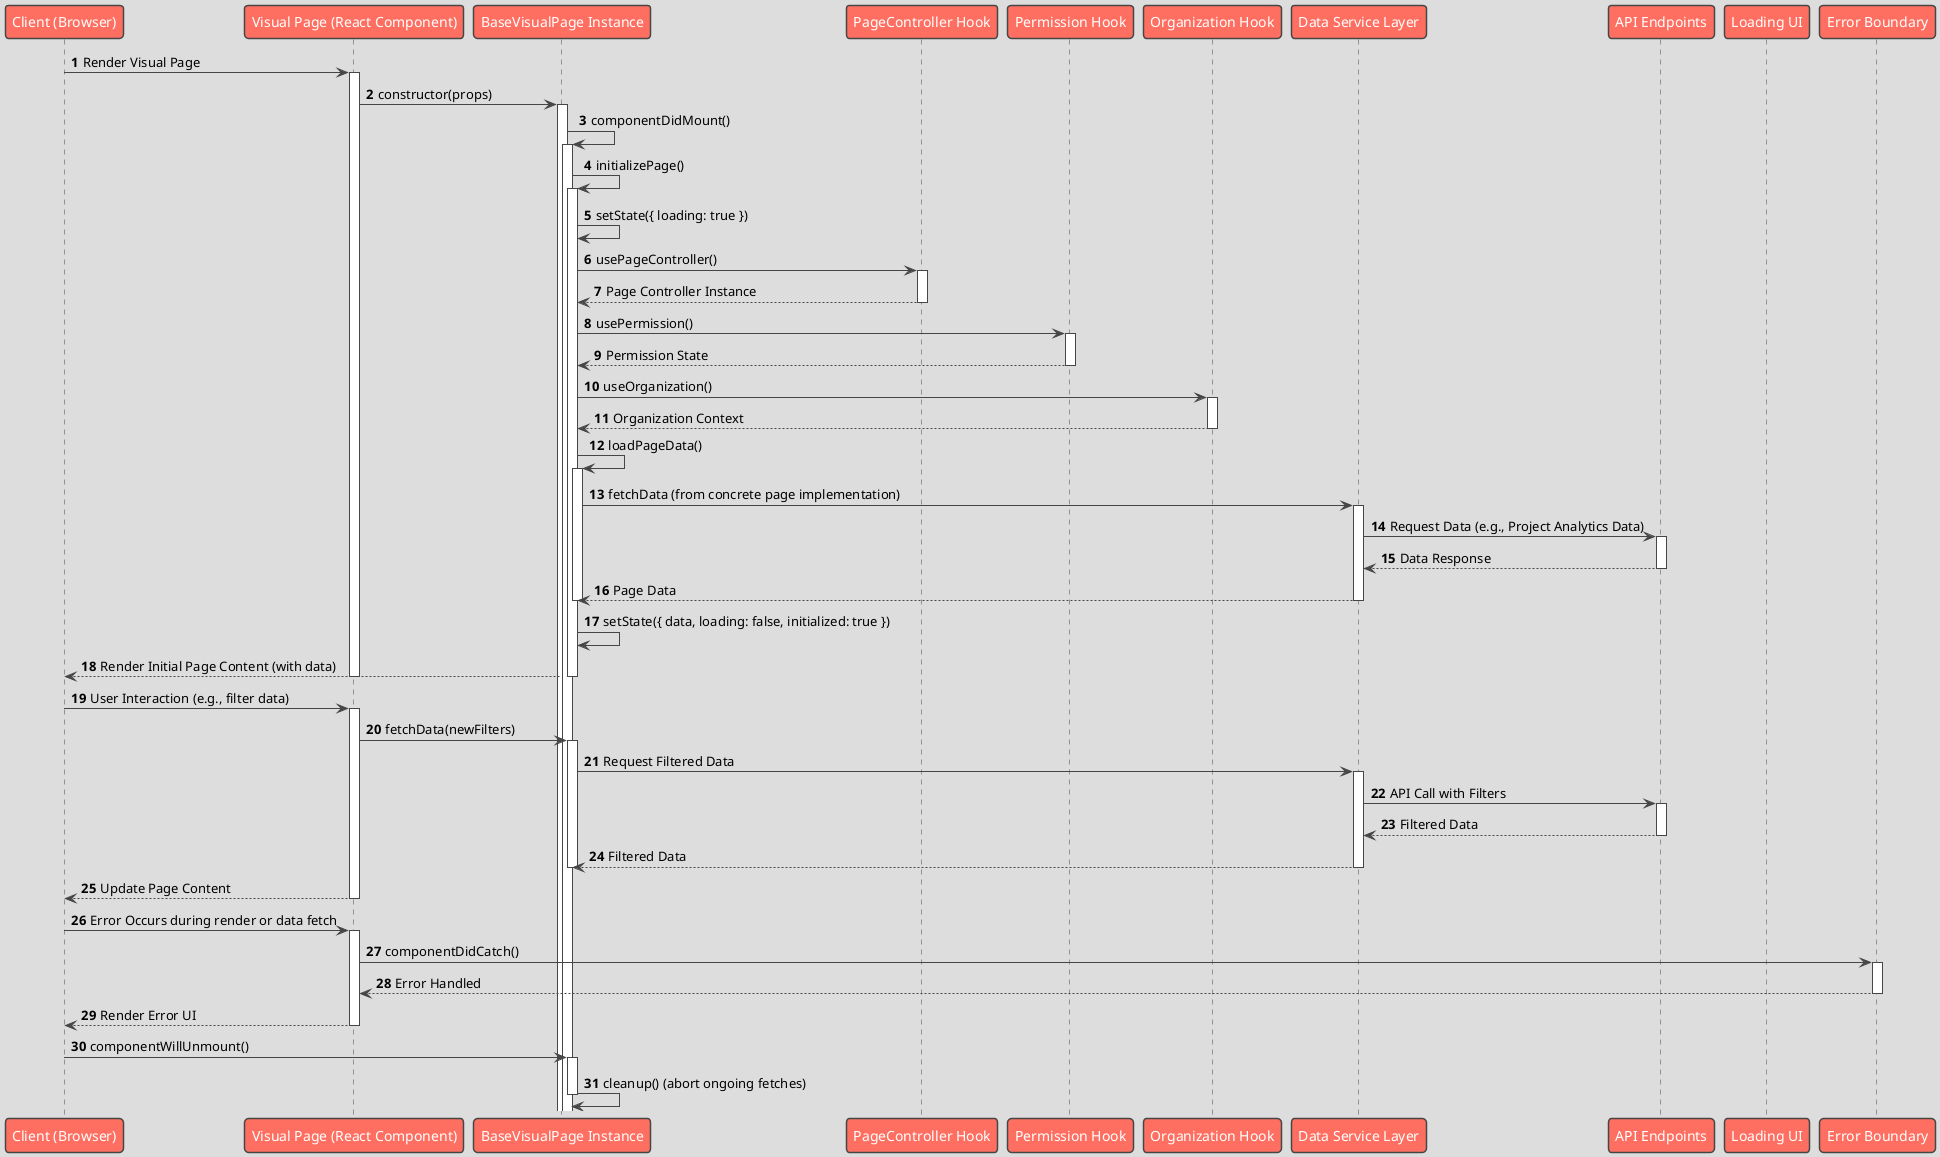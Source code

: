 @startuml
!theme toy

autonumber

participant "Client (Browser)" as Client
participant "Visual Page (React Component)" as Page
participant "BaseVisualPage Instance" as BasePage
participant "PageController Hook" as PageController
participant "Permission Hook" as PermHook
participant "Organization Hook" as OrgHook
participant "Data Service Layer" as DataService
participant "API Endpoints" as API
participant "Loading UI" as LoadingUI
participant "Error Boundary" as ErrorBoundary

Client -> Page: Render Visual Page
activate Page

Page -> BasePage: constructor(props)
activate BasePage

BasePage -> BasePage: componentDidMount()
activate BasePage

BasePage -> BasePage: initializePage()
activate BasePage

BasePage -> BasePage: setState({ loading: true })
BasePage -> PageController: usePageController()
activate PageController
PageController --> BasePage: Page Controller Instance
deactivate PageController

BasePage -> PermHook: usePermission()
activate PermHook
PermHook --> BasePage: Permission State
deactivate PermHook

BasePage -> OrgHook: useOrganization()
activate OrgHook
OrgHook --> BasePage: Organization Context
deactivate OrgHook

BasePage -> BasePage: loadPageData()
activate BasePage

BasePage -> DataService: fetchData (from concrete page implementation)
activate DataService

DataService -> API: Request Data (e.g., Project Analytics Data)
activate API
API --> DataService: Data Response
deactivate API

DataService --> BasePage: Page Data
deactivate DataService
deactivate BasePage

BasePage -> BasePage: setState({ data, loading: false, initialized: true })
BasePage --> Client: Render Initial Page Content (with data)
deactivate BasePage
deactivate Page

Client -> Page: User Interaction (e.g., filter data)
activate Page
Page -> BasePage: fetchData(newFilters)
activate BasePage
BasePage -> DataService: Request Filtered Data
activate DataService
DataService -> API: API Call with Filters
activate API
API --> DataService: Filtered Data
deactivate API
DataService --> BasePage: Filtered Data
deactivate DataService
deactivate BasePage
Page --> Client: Update Page Content
deactivate Page

Client -> Page: Error Occurs during render or data fetch
activate Page
Page -> ErrorBoundary: componentDidCatch()
activate ErrorBoundary
ErrorBoundary --> Page: Error Handled
deactivate ErrorBoundary
Page --> Client: Render Error UI
deactivate Page

Client -> BasePage: componentWillUnmount()
activate BasePage
BasePage -> BasePage: cleanup() (abort ongoing fetches)
deactivate BasePage

@enduml